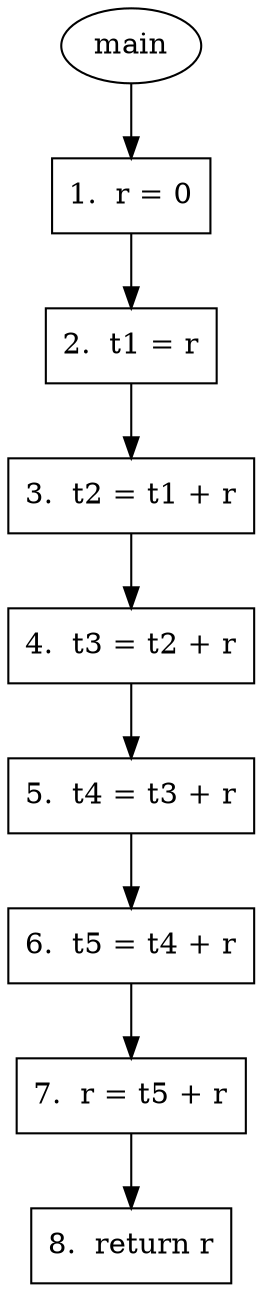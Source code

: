 digraph CFG {
subgraph main {
main -> "main1";
"main1"[shape="rectangle", label="1.  r = 0"];
"main1" -> "main2";
"main2"[shape="rectangle", label="2.  t1 = r"];
"main2" -> "main3";
"main3"[shape="rectangle", label="3.  t2 = t1 + r"];
"main3" -> "main4";
"main4"[shape="rectangle", label="4.  t3 = t2 + r"];
"main4" -> "main5";
"main5"[shape="rectangle", label="5.  t4 = t3 + r"];
"main5" -> "main6";
"main6"[shape="rectangle", label="6.  t5 = t4 + r"];
"main6" -> "main7";
"main7"[shape="rectangle", label="7.  r = t5 + r"];
"main7" -> "main8";
"main8"[shape="rectangle", label="8.  return r"];
}
}
